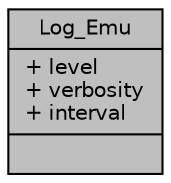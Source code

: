 digraph "Log_Emu"
{
 // LATEX_PDF_SIZE
  edge [fontname="Helvetica",fontsize="10",labelfontname="Helvetica",labelfontsize="10"];
  node [fontname="Helvetica",fontsize="10",shape=record];
  Node1 [label="{Log_Emu\n|+ level\l+ verbosity\l+ interval\l|}",height=0.2,width=0.4,color="black", fillcolor="grey75", style="filled", fontcolor="black",tooltip=" "];
}
